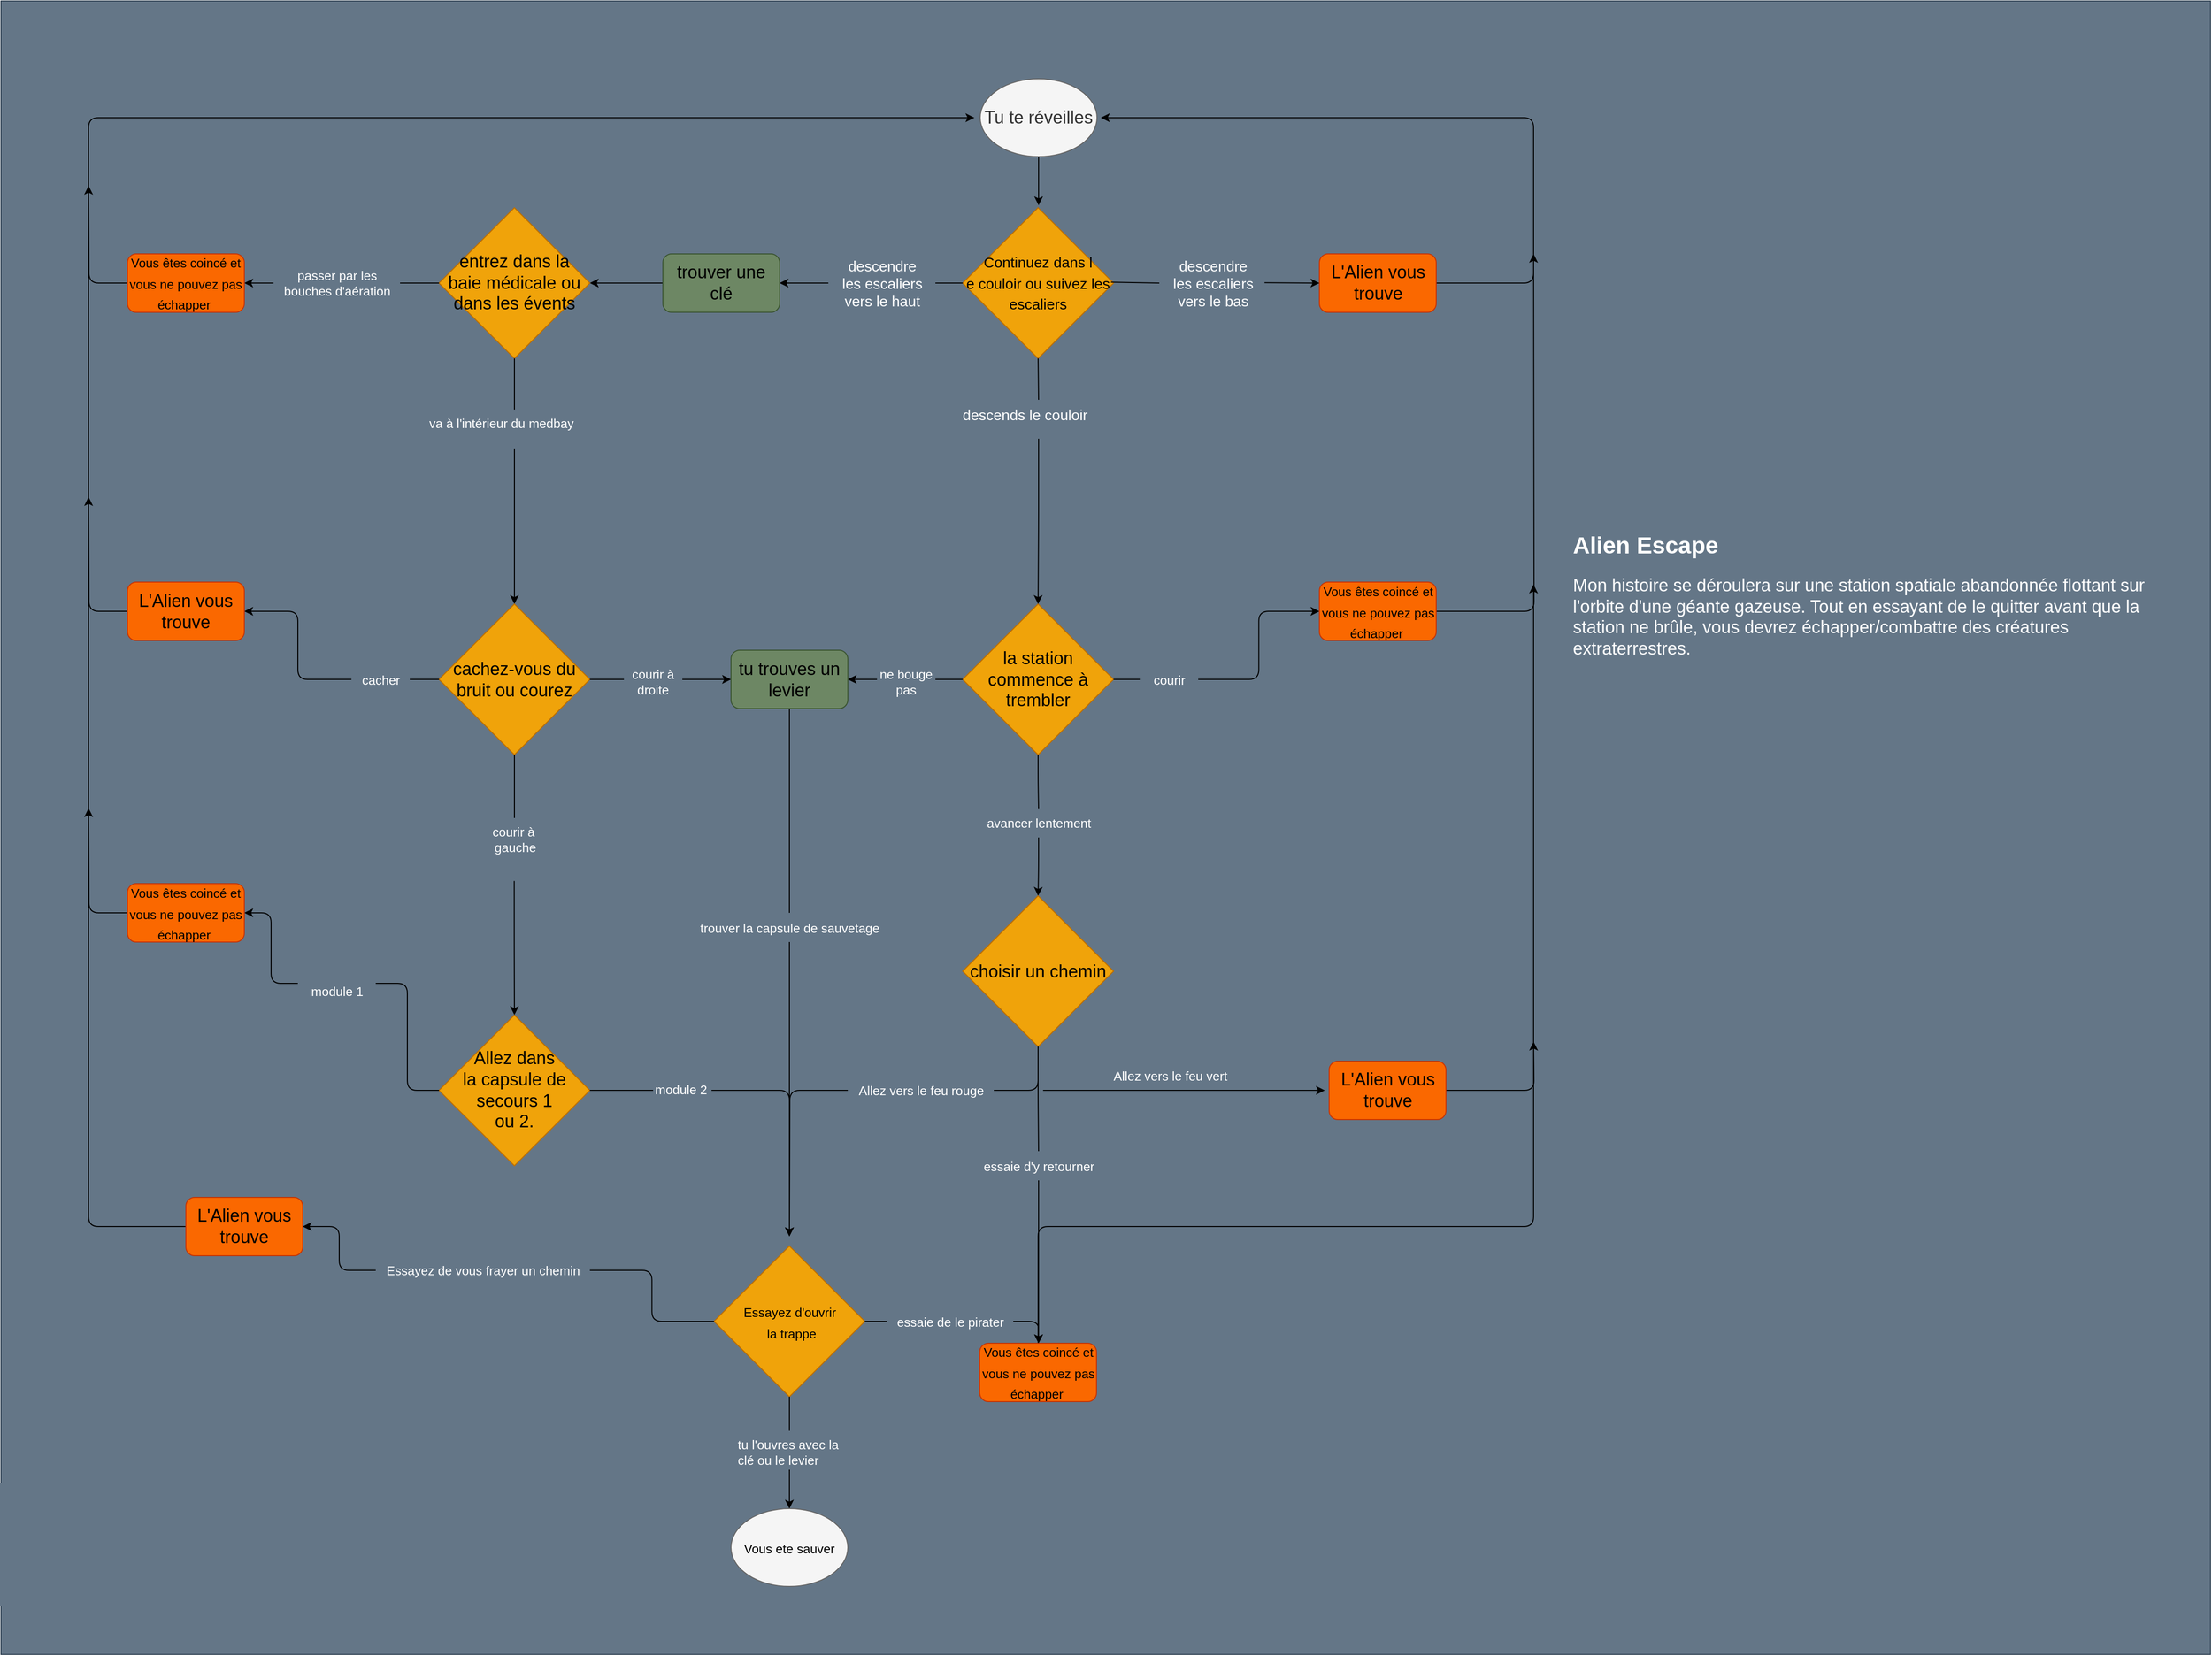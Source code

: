 <mxfile>
    <diagram id="TLE-RexDa8ssE1_A65L4" name="Page-1">
        <mxGraphModel dx="5165" dy="2868" grid="1" gridSize="10" guides="1" tooltips="1" connect="1" arrows="1" fold="1" page="1" pageScale="1" pageWidth="850" pageHeight="1100" math="0" shadow="0">
            <root>
                <mxCell id="0"/>
                <mxCell id="1" parent="0"/>
                <mxCell id="143" value="" style="rounded=0;whiteSpace=wrap;html=1;fontColor=#ffffff;fillColor=#647687;strokeColor=#314354;" vertex="1" parent="1">
                    <mxGeometry x="-640" y="110" width="2270" height="1700" as="geometry"/>
                </mxCell>
                <mxCell id="12" value="&lt;h1&gt;&lt;font color=&quot;#ffffff&quot;&gt;Alien Escape&lt;/font&gt;&lt;/h1&gt;&lt;p style=&quot;&quot;&gt;&lt;font color=&quot;#ffffff&quot; style=&quot;font-size: 18px;&quot;&gt;Mon histoire se déroulera sur une station spatiale abandonnée flottant sur l'orbite d'une géante gazeuse. Tout en essayant de le quitter avant que la station ne brûle, vous devrez échapper/combattre des créatures extraterrestres.&lt;/font&gt;&lt;/p&gt;" style="text;html=1;strokeColor=none;fillColor=none;spacing=5;spacingTop=-20;whiteSpace=wrap;overflow=hidden;rounded=0;" parent="1" vertex="1">
                    <mxGeometry x="970" y="650" width="620" height="150" as="geometry"/>
                </mxCell>
                <mxCell id="56" style="edgeStyle=orthogonalEdgeStyle;html=1;fontSize=18;fontColor=#000000;" parent="1" source="14" target="23" edge="1">
                    <mxGeometry relative="1" as="geometry"/>
                </mxCell>
                <mxCell id="14" value="&lt;font color=&quot;#000000&quot;&gt;trouver une clé&lt;/font&gt;" style="rounded=1;whiteSpace=wrap;html=1;strokeColor=#3A5431;fontSize=18;fillColor=#6d8764;fontColor=#ffffff;" parent="1" vertex="1">
                    <mxGeometry x="40" y="370" width="120" height="60" as="geometry"/>
                </mxCell>
                <mxCell id="26" style="edgeStyle=orthogonalEdgeStyle;html=1;fontSize=18;fontColor=#000000;" parent="1" source="15" edge="1">
                    <mxGeometry relative="1" as="geometry">
                        <mxPoint x="490" y="230" as="targetPoint"/>
                        <Array as="points">
                            <mxPoint x="934.5" y="400"/>
                        </Array>
                    </mxGeometry>
                </mxCell>
                <mxCell id="15" value="L'Alien vous trouve" style="rounded=1;whiteSpace=wrap;html=1;strokeColor=#C73500;fontSize=18;fillColor=#fa6800;fontColor=#000000;" parent="1" vertex="1">
                    <mxGeometry x="714.5" y="370" width="120" height="60" as="geometry"/>
                </mxCell>
                <mxCell id="19" style="edgeStyle=none;html=1;fontSize=18;exitX=0;exitY=0.5;exitDx=0;exitDy=0;entryX=1;entryY=0.5;entryDx=0;entryDy=0;startArrow=none;" parent="1" source="86" target="14" edge="1">
                    <mxGeometry relative="1" as="geometry">
                        <mxPoint x="260" y="409.5" as="targetPoint"/>
                        <mxPoint x="348" y="409.5" as="sourcePoint"/>
                    </mxGeometry>
                </mxCell>
                <mxCell id="20" style="edgeStyle=none;html=1;fontSize=18;entryX=0;entryY=0.5;entryDx=0;entryDy=0;exitX=0.983;exitY=0.494;exitDx=0;exitDy=0;exitPerimeter=0;startArrow=none;" parent="1" source="82" target="15" edge="1">
                    <mxGeometry relative="1" as="geometry">
                        <mxPoint x="570" y="409.5" as="targetPoint"/>
                        <mxPoint x="503" y="409.5" as="sourcePoint"/>
                    </mxGeometry>
                </mxCell>
                <mxCell id="17" value="&lt;font style=&quot;font-size: 15px;&quot;&gt;Continuez dans l&lt;br&gt;e couloir ou suivez les escaliers&lt;/font&gt;" style="rhombus;whiteSpace=wrap;html=1;strokeColor=#BD7000;fontSize=18;fillColor=#f0a30a;fontColor=#000000;" parent="1" vertex="1">
                    <mxGeometry x="348" y="322.5" width="155" height="155" as="geometry"/>
                </mxCell>
                <mxCell id="55" style="edgeStyle=orthogonalEdgeStyle;html=1;fontSize=18;fontColor=#000000;" parent="1" source="21" edge="1">
                    <mxGeometry relative="1" as="geometry">
                        <mxPoint x="426" y="320" as="targetPoint"/>
                    </mxGeometry>
                </mxCell>
                <mxCell id="21" value="Tu te réveilles" style="ellipse;whiteSpace=wrap;html=1;strokeColor=#666666;fontSize=18;fontColor=#333333;fillColor=#f5f5f5;" parent="1" vertex="1">
                    <mxGeometry x="366" y="190" width="120" height="80" as="geometry"/>
                </mxCell>
                <mxCell id="60" style="edgeStyle=orthogonalEdgeStyle;html=1;fontSize=18;fontColor=#000000;entryX=1;entryY=0.5;entryDx=0;entryDy=0;startArrow=none;" parent="1" source="112" target="32" edge="1">
                    <mxGeometry relative="1" as="geometry">
                        <mxPoint x="270" y="737.5" as="targetPoint"/>
                    </mxGeometry>
                </mxCell>
                <mxCell id="68" style="edgeStyle=orthogonalEdgeStyle;html=1;entryX=0;entryY=0.5;entryDx=0;entryDy=0;fontSize=18;fontColor=#000000;startArrow=none;" parent="1" source="110" target="31" edge="1">
                    <mxGeometry relative="1" as="geometry"/>
                </mxCell>
                <mxCell id="116" style="edgeStyle=orthogonalEdgeStyle;html=1;entryX=0.5;entryY=0;entryDx=0;entryDy=0;fontSize=13;fontColor=#FFFFFF;startArrow=none;" parent="1" source="115" target="35" edge="1">
                    <mxGeometry relative="1" as="geometry"/>
                </mxCell>
                <mxCell id="22" value="la station commence à trembler" style="rhombus;whiteSpace=wrap;html=1;strokeColor=#BD7000;fontSize=18;fillColor=#f0a30a;fontColor=#000000;" parent="1" vertex="1">
                    <mxGeometry x="348" y="730" width="155" height="155" as="geometry"/>
                </mxCell>
                <mxCell id="58" style="edgeStyle=orthogonalEdgeStyle;html=1;fontSize=18;fontColor=#000000;entryX=1;entryY=0.5;entryDx=0;entryDy=0;exitX=0;exitY=0.5;exitDx=0;exitDy=0;startArrow=none;" parent="1" source="94" target="28" edge="1">
                    <mxGeometry relative="1" as="geometry">
                        <mxPoint x="-250" y="400" as="targetPoint"/>
                        <mxPoint x="-250" y="400" as="sourcePoint"/>
                    </mxGeometry>
                </mxCell>
                <mxCell id="23" value="entrez dans la &lt;br&gt;baie médicale ou dans les évents" style="rhombus;whiteSpace=wrap;html=1;strokeColor=#BD7000;fontSize=18;fillColor=#f0a30a;fontColor=#000000;" parent="1" vertex="1">
                    <mxGeometry x="-190" y="322.5" width="155" height="155" as="geometry"/>
                </mxCell>
                <mxCell id="62" style="edgeStyle=orthogonalEdgeStyle;html=1;entryX=0.5;entryY=0;entryDx=0;entryDy=0;fontSize=18;fontColor=#000000;exitX=0.5;exitY=1;exitDx=0;exitDy=0;" parent="1" source="96" target="29" edge="1">
                    <mxGeometry relative="1" as="geometry">
                        <mxPoint x="-112.5" y="680" as="sourcePoint"/>
                    </mxGeometry>
                </mxCell>
                <mxCell id="80" style="edgeStyle=orthogonalEdgeStyle;html=1;fontSize=18;fontColor=#000000;" parent="1" source="28" edge="1">
                    <mxGeometry relative="1" as="geometry">
                        <mxPoint x="-550" y="300" as="targetPoint"/>
                    </mxGeometry>
                </mxCell>
                <mxCell id="28" value="&lt;font style=&quot;font-size: 13px;&quot;&gt;Vous êtes coincé et vous ne pouvez pas échapper&amp;nbsp;&lt;/font&gt;" style="rounded=1;whiteSpace=wrap;html=1;strokeColor=#C73500;fontSize=18;fillColor=#fa6800;fontColor=#000000;" parent="1" vertex="1">
                    <mxGeometry x="-510" y="370" width="120" height="60" as="geometry"/>
                </mxCell>
                <mxCell id="65" style="edgeStyle=orthogonalEdgeStyle;html=1;entryX=1;entryY=0.5;entryDx=0;entryDy=0;fontSize=18;fontColor=#000000;startArrow=none;" parent="1" source="108" target="30" edge="1">
                    <mxGeometry relative="1" as="geometry">
                        <mxPoint x="-250" y="737.5" as="sourcePoint"/>
                    </mxGeometry>
                </mxCell>
                <mxCell id="102" style="edgeStyle=orthogonalEdgeStyle;html=1;exitX=1;exitY=0.5;exitDx=0;exitDy=0;entryX=0;entryY=0.5;entryDx=0;entryDy=0;fontSize=13;fontColor=#FFFFFF;startArrow=none;" parent="1" source="99" target="32" edge="1">
                    <mxGeometry relative="1" as="geometry"/>
                </mxCell>
                <mxCell id="29" value="cachez-vous du bruit ou courez" style="rhombus;whiteSpace=wrap;html=1;strokeColor=#BD7000;fontSize=18;fillColor=#f0a30a;fontColor=#000000;" parent="1" vertex="1">
                    <mxGeometry x="-190" y="730" width="155" height="155" as="geometry"/>
                </mxCell>
                <mxCell id="79" style="edgeStyle=orthogonalEdgeStyle;html=1;fontSize=18;fontColor=#000000;" parent="1" source="30" edge="1">
                    <mxGeometry relative="1" as="geometry">
                        <mxPoint x="-550" y="620" as="targetPoint"/>
                    </mxGeometry>
                </mxCell>
                <mxCell id="30" value="L'Alien vous trouve" style="rounded=1;whiteSpace=wrap;html=1;strokeColor=#C73500;fontSize=18;fillColor=#fa6800;fontColor=#000000;" parent="1" vertex="1">
                    <mxGeometry x="-510" y="707.5" width="120" height="60" as="geometry"/>
                </mxCell>
                <mxCell id="45" style="edgeStyle=orthogonalEdgeStyle;html=1;fontSize=18;fontColor=#000000;" parent="1" source="31" edge="1">
                    <mxGeometry relative="1" as="geometry">
                        <mxPoint x="934.5" y="370" as="targetPoint"/>
                    </mxGeometry>
                </mxCell>
                <mxCell id="31" value="&lt;span style=&quot;font-size: 13px;&quot;&gt;Vous êtes coincé et vous ne pouvez pas échapper&amp;nbsp;&lt;/span&gt;" style="rounded=1;whiteSpace=wrap;html=1;strokeColor=#C73500;fontSize=18;fillColor=#fa6800;fontColor=#000000;" parent="1" vertex="1">
                    <mxGeometry x="714.5" y="707.5" width="120" height="60" as="geometry"/>
                </mxCell>
                <mxCell id="61" style="edgeStyle=orthogonalEdgeStyle;html=1;fontSize=18;fontColor=#000000;startArrow=none;" parent="1" source="122" edge="1">
                    <mxGeometry relative="1" as="geometry">
                        <mxPoint x="170" y="1380" as="targetPoint"/>
                    </mxGeometry>
                </mxCell>
                <mxCell id="32" value="&lt;font color=&quot;#000000&quot;&gt;tu trouves un levier&lt;/font&gt;" style="rounded=1;whiteSpace=wrap;html=1;strokeColor=#3A5431;fontSize=18;fillColor=#6d8764;fontColor=#ffffff;" parent="1" vertex="1">
                    <mxGeometry x="110" y="777.5" width="120" height="60" as="geometry"/>
                </mxCell>
                <mxCell id="49" style="edgeStyle=orthogonalEdgeStyle;html=1;fontSize=18;fontColor=#000000;startArrow=none;" parent="1" source="124" edge="1">
                    <mxGeometry relative="1" as="geometry">
                        <mxPoint x="170" y="1380" as="targetPoint"/>
                        <Array as="points"/>
                    </mxGeometry>
                </mxCell>
                <mxCell id="52" style="edgeStyle=orthogonalEdgeStyle;html=1;fontSize=18;fontColor=#000000;startArrow=none;" parent="1" source="134" edge="1">
                    <mxGeometry relative="1" as="geometry">
                        <mxPoint x="426" y="1490" as="targetPoint"/>
                    </mxGeometry>
                </mxCell>
                <mxCell id="132" style="edgeStyle=orthogonalEdgeStyle;html=1;fontSize=13;fontColor=#FFFFFF;startArrow=none;" parent="1" source="126" edge="1">
                    <mxGeometry relative="1" as="geometry">
                        <mxPoint x="720" y="1230" as="targetPoint"/>
                        <Array as="points">
                            <mxPoint x="426" y="1230"/>
                        </Array>
                    </mxGeometry>
                </mxCell>
                <mxCell id="35" value="&lt;div&gt;&lt;span style=&quot;background-color: initial;&quot;&gt;choisir un chemin&lt;/span&gt;&lt;br&gt;&lt;/div&gt;" style="rhombus;whiteSpace=wrap;html=1;strokeColor=#BD7000;fontSize=18;fillColor=#f0a30a;fontColor=#000000;" parent="1" vertex="1">
                    <mxGeometry x="348" y="1030" width="155" height="155" as="geometry"/>
                </mxCell>
                <mxCell id="54" style="edgeStyle=orthogonalEdgeStyle;html=1;fontSize=18;fontColor=#000000;" parent="1" source="36" edge="1">
                    <mxGeometry relative="1" as="geometry">
                        <mxPoint x="934.5" y="1180" as="targetPoint"/>
                    </mxGeometry>
                </mxCell>
                <mxCell id="36" value="L'Alien vous trouve" style="rounded=1;whiteSpace=wrap;html=1;strokeColor=#C73500;fontSize=18;fillColor=#fa6800;fontColor=#000000;" parent="1" vertex="1">
                    <mxGeometry x="724.5" y="1200" width="120" height="60" as="geometry"/>
                </mxCell>
                <mxCell id="53" style="edgeStyle=orthogonalEdgeStyle;html=1;fontSize=18;fontColor=#000000;" parent="1" source="37" edge="1">
                    <mxGeometry relative="1" as="geometry">
                        <mxPoint x="934.5" y="710" as="targetPoint"/>
                        <mxPoint x="490" y="1370" as="sourcePoint"/>
                        <Array as="points">
                            <mxPoint x="934" y="1370"/>
                        </Array>
                    </mxGeometry>
                </mxCell>
                <mxCell id="37" value="&lt;span style=&quot;font-size: 13px;&quot;&gt;Vous êtes coincé et vous ne pouvez pas échapper&amp;nbsp;&lt;/span&gt;" style="rounded=1;whiteSpace=wrap;html=1;strokeColor=#C73500;fontSize=18;fillColor=#fa6800;fontColor=#000000;" parent="1" vertex="1">
                    <mxGeometry x="365.5" y="1490" width="120" height="60" as="geometry"/>
                </mxCell>
                <mxCell id="64" style="edgeStyle=orthogonalEdgeStyle;html=1;entryX=0.5;entryY=0;entryDx=0;entryDy=0;fontSize=18;fontColor=#000000;exitX=0.497;exitY=1.079;exitDx=0;exitDy=0;exitPerimeter=0;" parent="1" source="100" target="41" edge="1">
                    <mxGeometry relative="1" as="geometry">
                        <mxPoint x="-112.5" y="1050" as="sourcePoint"/>
                    </mxGeometry>
                </mxCell>
                <mxCell id="66" style="edgeStyle=orthogonalEdgeStyle;html=1;entryX=1;entryY=0.5;entryDx=0;entryDy=0;fontSize=18;fontColor=#000000;exitX=0;exitY=0.5;exitDx=0;exitDy=0;startArrow=none;" parent="1" source="118" target="43" edge="1">
                    <mxGeometry relative="1" as="geometry">
                        <mxPoint x="-250" y="1047.5" as="sourcePoint"/>
                    </mxGeometry>
                </mxCell>
                <mxCell id="67" style="edgeStyle=orthogonalEdgeStyle;html=1;fontSize=18;fontColor=#000000;startArrow=none;" parent="1" source="120" edge="1">
                    <mxGeometry relative="1" as="geometry">
                        <mxPoint x="170" y="1380" as="targetPoint"/>
                        <Array as="points">
                            <mxPoint x="170" y="1230"/>
                        </Array>
                    </mxGeometry>
                </mxCell>
                <mxCell id="41" value="Allez dans &lt;br&gt;la capsule de secours 1 &lt;br&gt;ou 2." style="rhombus;whiteSpace=wrap;html=1;strokeColor=#BD7000;fontSize=18;fillColor=#f0a30a;fontColor=#000000;" parent="1" vertex="1">
                    <mxGeometry x="-190" y="1152.5" width="155" height="155" as="geometry"/>
                </mxCell>
                <mxCell id="78" style="edgeStyle=orthogonalEdgeStyle;html=1;fontSize=18;fontColor=#000000;" parent="1" source="43" edge="1">
                    <mxGeometry relative="1" as="geometry">
                        <mxPoint x="-550" y="940" as="targetPoint"/>
                    </mxGeometry>
                </mxCell>
                <mxCell id="43" value="&lt;span style=&quot;font-size: 13px;&quot;&gt;Vous êtes coincé et vous ne pouvez pas échapper&amp;nbsp;&lt;/span&gt;" style="rounded=1;whiteSpace=wrap;html=1;strokeColor=#C73500;fontSize=18;fillColor=#fa6800;fontColor=#000000;" parent="1" vertex="1">
                    <mxGeometry x="-510" y="1017.5" width="120" height="60" as="geometry"/>
                </mxCell>
                <mxCell id="71" style="edgeStyle=orthogonalEdgeStyle;html=1;fontSize=18;fontColor=#000000;exitX=1;exitY=0.5;exitDx=0;exitDy=0;startArrow=none;" parent="1" source="139" target="37" edge="1">
                    <mxGeometry relative="1" as="geometry">
                        <mxPoint x="430" y="1370" as="targetPoint"/>
                        <Array as="points">
                            <mxPoint x="426" y="1468"/>
                        </Array>
                    </mxGeometry>
                </mxCell>
                <mxCell id="72" style="edgeStyle=orthogonalEdgeStyle;html=1;fontSize=18;fontColor=#000000;entryX=1;entryY=0.5;entryDx=0;entryDy=0;startArrow=none;" parent="1" source="141" target="73" edge="1">
                    <mxGeometry relative="1" as="geometry">
                        <mxPoint x="-170" y="1370" as="targetPoint"/>
                    </mxGeometry>
                </mxCell>
                <mxCell id="76" style="edgeStyle=orthogonalEdgeStyle;html=1;entryX=0.5;entryY=0;entryDx=0;entryDy=0;fontSize=18;fontColor=#000000;startArrow=none;" parent="1" source="136" target="75" edge="1">
                    <mxGeometry relative="1" as="geometry"/>
                </mxCell>
                <mxCell id="69" value="&lt;span style=&quot;font-size: 13px; text-align: left;&quot;&gt;Essayez d'ouvrir&lt;br&gt;&amp;nbsp;la trappe&lt;/span&gt;" style="rhombus;whiteSpace=wrap;html=1;strokeColor=#BD7000;fontSize=18;fillColor=#f0a30a;fontColor=#000000;" parent="1" vertex="1">
                    <mxGeometry x="92.5" y="1390" width="155" height="155" as="geometry"/>
                </mxCell>
                <mxCell id="77" style="edgeStyle=orthogonalEdgeStyle;html=1;fontSize=18;fontColor=#000000;" parent="1" source="73" edge="1">
                    <mxGeometry relative="1" as="geometry">
                        <mxPoint x="360" y="230" as="targetPoint"/>
                        <Array as="points">
                            <mxPoint x="-550" y="1370"/>
                            <mxPoint x="-550" y="230"/>
                        </Array>
                    </mxGeometry>
                </mxCell>
                <mxCell id="73" value="L'Alien vous trouve" style="rounded=1;whiteSpace=wrap;html=1;strokeColor=#C73500;fontSize=18;fillColor=#fa6800;fontColor=#000000;" parent="1" vertex="1">
                    <mxGeometry x="-450" y="1340" width="120" height="60" as="geometry"/>
                </mxCell>
                <mxCell id="75" value="&lt;span style=&quot;font-size: 13px; text-align: left;&quot;&gt;&lt;font color=&quot;#000000&quot;&gt;Vous ete sauver&lt;/font&gt;&lt;/span&gt;" style="ellipse;whiteSpace=wrap;html=1;strokeColor=#666666;fontSize=18;fillColor=#f5f5f5;fontColor=#333333;" parent="1" vertex="1">
                    <mxGeometry x="110" y="1660" width="120" height="80" as="geometry"/>
                </mxCell>
                <mxCell id="83" value="" style="edgeStyle=none;html=1;fontSize=18;entryX=0;entryY=0.5;entryDx=0;entryDy=0;exitX=0.983;exitY=0.494;exitDx=0;exitDy=0;exitPerimeter=0;endArrow=none;" parent="1" source="17" target="82" edge="1">
                    <mxGeometry relative="1" as="geometry">
                        <mxPoint x="714.5" y="400" as="targetPoint"/>
                        <mxPoint x="500.365" y="399.07" as="sourcePoint"/>
                    </mxGeometry>
                </mxCell>
                <mxCell id="82" value="&lt;font color=&quot;#ffffff&quot;&gt;descendre &lt;br&gt;les escaliers&lt;br&gt;vers le bas&lt;br&gt;&lt;/font&gt;" style="text;html=1;align=center;verticalAlign=middle;resizable=0;points=[];autosize=1;strokeColor=none;fillColor=none;fontSize=15;fontColor=#000000;" parent="1" vertex="1">
                    <mxGeometry x="550" y="365" width="110" height="70" as="geometry"/>
                </mxCell>
                <mxCell id="87" value="" style="edgeStyle=none;html=1;fontSize=18;exitX=0;exitY=0.5;exitDx=0;exitDy=0;entryX=1;entryY=0.5;entryDx=0;entryDy=0;endArrow=none;" parent="1" source="17" target="86" edge="1">
                    <mxGeometry relative="1" as="geometry">
                        <mxPoint x="160.0" y="400" as="targetPoint"/>
                        <mxPoint x="348" y="400" as="sourcePoint"/>
                    </mxGeometry>
                </mxCell>
                <mxCell id="86" value="descendre&lt;br&gt;les escaliers&lt;br&gt;vers le haut" style="text;html=1;align=center;verticalAlign=middle;resizable=0;points=[];autosize=1;strokeColor=none;fillColor=none;fontSize=15;fontColor=#FFFFFF;" parent="1" vertex="1">
                    <mxGeometry x="210" y="365" width="110" height="70" as="geometry"/>
                </mxCell>
                <mxCell id="91" value="" style="edgeStyle=none;html=1;entryX=0.5;entryY=0;entryDx=0;entryDy=0;fontSize=18;exitX=0.5;exitY=1;exitDx=0;exitDy=0;endArrow=none;" parent="1" source="17" target="88" edge="1">
                    <mxGeometry relative="1" as="geometry">
                        <mxPoint x="425.5" y="477.5" as="sourcePoint"/>
                        <mxPoint x="425" y="620" as="targetPoint"/>
                    </mxGeometry>
                </mxCell>
                <mxCell id="98" style="edgeStyle=orthogonalEdgeStyle;html=1;entryX=0.5;entryY=0;entryDx=0;entryDy=0;fontSize=13;fontColor=#FFFFFF;" parent="1" source="88" target="22" edge="1">
                    <mxGeometry relative="1" as="geometry"/>
                </mxCell>
                <mxCell id="88" value="descends le couloir" style="text;whiteSpace=wrap;html=1;fontSize=15;fontColor=#FFFFFF;" parent="1" vertex="1">
                    <mxGeometry x="346" y="520" width="160" height="40" as="geometry"/>
                </mxCell>
                <mxCell id="95" value="" style="edgeStyle=orthogonalEdgeStyle;html=1;fontSize=18;fontColor=#000000;entryX=1;entryY=0.5;entryDx=0;entryDy=0;exitX=0;exitY=0.5;exitDx=0;exitDy=0;endArrow=none;" parent="1" source="23" target="94" edge="1">
                    <mxGeometry relative="1" as="geometry">
                        <mxPoint x="-390" y="400" as="targetPoint"/>
                        <mxPoint x="-190" y="400" as="sourcePoint"/>
                    </mxGeometry>
                </mxCell>
                <mxCell id="94" value="&lt;span style=&quot;&quot;&gt;passer par les&lt;/span&gt;&lt;br style=&quot;&quot;&gt;&lt;span style=&quot;&quot;&gt;bouches d'aération&lt;/span&gt;" style="text;html=1;align=center;verticalAlign=middle;resizable=0;points=[];autosize=1;strokeColor=none;fillColor=none;fontSize=13;fontColor=#FFFFFF;" parent="1" vertex="1">
                    <mxGeometry x="-360" y="380" width="130" height="40" as="geometry"/>
                </mxCell>
                <mxCell id="97" value="" style="edgeStyle=orthogonalEdgeStyle;html=1;entryX=0.5;entryY=0;entryDx=0;entryDy=0;fontSize=18;fontColor=#000000;endArrow=none;" parent="1" source="23" target="96" edge="1">
                    <mxGeometry relative="1" as="geometry">
                        <mxPoint x="-112.5" y="477.5" as="sourcePoint"/>
                        <mxPoint x="-112.5" y="620" as="targetPoint"/>
                    </mxGeometry>
                </mxCell>
                <mxCell id="96" value="va à l'intérieur du medbay" style="text;whiteSpace=wrap;html=1;fontSize=13;fontColor=#FFFFFF;" parent="1" vertex="1">
                    <mxGeometry x="-202.5" y="530" width="180" height="40" as="geometry"/>
                </mxCell>
                <mxCell id="103" value="" style="edgeStyle=orthogonalEdgeStyle;html=1;exitX=1;exitY=0.5;exitDx=0;exitDy=0;entryX=0;entryY=0.5;entryDx=0;entryDy=0;fontSize=13;fontColor=#FFFFFF;endArrow=none;" parent="1" source="29" target="99" edge="1">
                    <mxGeometry relative="1" as="geometry">
                        <mxPoint x="-35" y="807.5" as="sourcePoint"/>
                        <mxPoint x="100" y="807.5" as="targetPoint"/>
                    </mxGeometry>
                </mxCell>
                <mxCell id="99" value="courir à &lt;br&gt;droite" style="text;whiteSpace=wrap;html=1;fontSize=13;fontColor=#FFFFFF;align=center;" parent="1" vertex="1">
                    <mxGeometry y="787.5" width="60" height="40" as="geometry"/>
                </mxCell>
                <mxCell id="107" value="" style="edgeStyle=orthogonalEdgeStyle;html=1;entryX=0.5;entryY=0;entryDx=0;entryDy=0;fontSize=13;fontColor=#FFFFFF;endArrow=none;" parent="1" source="29" target="100" edge="1">
                    <mxGeometry relative="1" as="geometry">
                        <mxPoint x="-112.5" y="885.0" as="sourcePoint"/>
                        <mxPoint x="-112.5" y="970" as="targetPoint"/>
                    </mxGeometry>
                </mxCell>
                <mxCell id="100" value="&lt;div&gt;courir à&amp;nbsp;&lt;/div&gt;&lt;div&gt;gauche&lt;/div&gt;&lt;div&gt;&lt;br&gt;&lt;/div&gt;" style="text;html=1;align=center;verticalAlign=middle;resizable=0;points=[];autosize=1;strokeColor=none;fillColor=none;fontSize=13;fontColor=#FFFFFF;" parent="1" vertex="1">
                    <mxGeometry x="-147.5" y="950" width="70" height="60" as="geometry"/>
                </mxCell>
                <mxCell id="109" value="" style="edgeStyle=orthogonalEdgeStyle;html=1;entryX=1;entryY=0.5;entryDx=0;entryDy=0;fontSize=18;fontColor=#000000;endArrow=none;" parent="1" source="29" target="108" edge="1">
                    <mxGeometry relative="1" as="geometry">
                        <mxPoint x="-189.978" y="807.522" as="sourcePoint"/>
                        <mxPoint x="-390.0" y="737.5" as="targetPoint"/>
                    </mxGeometry>
                </mxCell>
                <mxCell id="108" value="cacher" style="text;html=1;align=center;verticalAlign=middle;resizable=0;points=[];autosize=1;strokeColor=none;fillColor=none;fontSize=13;fontColor=#FFFFFF;" parent="1" vertex="1">
                    <mxGeometry x="-280" y="792.5" width="60" height="30" as="geometry"/>
                </mxCell>
                <mxCell id="111" value="" style="edgeStyle=orthogonalEdgeStyle;html=1;entryX=0;entryY=0.5;entryDx=0;entryDy=0;fontSize=18;fontColor=#000000;endArrow=none;" parent="1" source="22" target="110" edge="1">
                    <mxGeometry relative="1" as="geometry">
                        <mxPoint x="502.978" y="807.522" as="sourcePoint"/>
                        <mxPoint x="714.5" y="737.5" as="targetPoint"/>
                    </mxGeometry>
                </mxCell>
                <mxCell id="110" value="&lt;font color=&quot;#ffffff&quot;&gt;courir&lt;/font&gt;" style="text;html=1;align=center;verticalAlign=middle;resizable=0;points=[];autosize=1;strokeColor=none;fillColor=none;fontSize=13;fontColor=#000000;" parent="1" vertex="1">
                    <mxGeometry x="530" y="792.5" width="60" height="30" as="geometry"/>
                </mxCell>
                <mxCell id="114" value="" style="edgeStyle=orthogonalEdgeStyle;html=1;fontSize=18;fontColor=#000000;entryX=1;entryY=0.5;entryDx=0;entryDy=0;endArrow=none;" parent="1" source="22" target="112" edge="1">
                    <mxGeometry relative="1" as="geometry">
                        <mxPoint x="230" y="807.5" as="targetPoint"/>
                        <mxPoint x="348" y="807.5" as="sourcePoint"/>
                    </mxGeometry>
                </mxCell>
                <mxCell id="112" value="ne bouge pas" style="text;whiteSpace=wrap;html=1;fontSize=13;fontColor=#FFFFFF;align=center;" parent="1" vertex="1">
                    <mxGeometry x="260" y="787.5" width="60" height="40" as="geometry"/>
                </mxCell>
                <mxCell id="117" value="" style="edgeStyle=orthogonalEdgeStyle;html=1;entryX=0.5;entryY=0;entryDx=0;entryDy=0;fontSize=13;fontColor=#FFFFFF;endArrow=none;" parent="1" source="22" target="115" edge="1">
                    <mxGeometry relative="1" as="geometry">
                        <mxPoint x="425.522" y="884.978" as="sourcePoint"/>
                        <mxPoint x="426" y="1040" as="targetPoint"/>
                    </mxGeometry>
                </mxCell>
                <mxCell id="115" value="avancer lentement" style="text;html=1;align=center;verticalAlign=middle;resizable=0;points=[];autosize=1;strokeColor=none;fillColor=none;fontSize=13;fontColor=#FFFFFF;" parent="1" vertex="1">
                    <mxGeometry x="361" y="940" width="130" height="30" as="geometry"/>
                </mxCell>
                <mxCell id="119" value="" style="edgeStyle=orthogonalEdgeStyle;html=1;entryX=1;entryY=0.5;entryDx=0;entryDy=0;fontSize=18;fontColor=#000000;exitX=0;exitY=0.5;exitDx=0;exitDy=0;endArrow=none;" parent="1" source="41" target="118" edge="1">
                    <mxGeometry relative="1" as="geometry">
                        <mxPoint x="-190" y="1230" as="sourcePoint"/>
                        <mxPoint x="-390.0" y="1047.5" as="targetPoint"/>
                    </mxGeometry>
                </mxCell>
                <mxCell id="118" value="&lt;div&gt;&lt;br&gt;&lt;/div&gt;&lt;div&gt;module 1&lt;/div&gt;" style="text;html=1;align=center;verticalAlign=middle;resizable=0;points=[];autosize=1;strokeColor=none;fillColor=none;fontSize=13;fontColor=#FFFFFF;" parent="1" vertex="1">
                    <mxGeometry x="-335" y="1100" width="80" height="40" as="geometry"/>
                </mxCell>
                <mxCell id="121" value="" style="edgeStyle=orthogonalEdgeStyle;html=1;fontSize=18;fontColor=#000000;endArrow=none;" parent="1" source="41" target="120" edge="1">
                    <mxGeometry relative="1" as="geometry">
                        <mxPoint x="170" y="1290" as="targetPoint"/>
                        <mxPoint x="-35.043" y="1229.957" as="sourcePoint"/>
                        <Array as="points"/>
                    </mxGeometry>
                </mxCell>
                <mxCell id="120" value="module 2" style="text;whiteSpace=wrap;html=1;fontSize=13;fontColor=#FFFFFF;" parent="1" vertex="1">
                    <mxGeometry x="30" y="1215" width="60" height="30" as="geometry"/>
                </mxCell>
                <mxCell id="123" value="" style="edgeStyle=orthogonalEdgeStyle;html=1;fontSize=18;fontColor=#000000;endArrow=none;" parent="1" source="32" target="122" edge="1">
                    <mxGeometry relative="1" as="geometry">
                        <mxPoint x="170" y="1290" as="targetPoint"/>
                        <mxPoint x="170" y="837.5" as="sourcePoint"/>
                    </mxGeometry>
                </mxCell>
                <mxCell id="122" value="trouver la capsule de sauvetage" style="text;html=1;align=center;verticalAlign=middle;resizable=0;points=[];autosize=1;strokeColor=none;fillColor=none;fontSize=13;fontColor=#FFFFFF;" parent="1" vertex="1">
                    <mxGeometry x="65" y="1047.5" width="210" height="30" as="geometry"/>
                </mxCell>
                <mxCell id="125" value="" style="edgeStyle=orthogonalEdgeStyle;html=1;fontSize=18;fontColor=#000000;endArrow=none;" parent="1" source="35" target="124" edge="1">
                    <mxGeometry relative="1" as="geometry">
                        <mxPoint x="170" y="1290" as="targetPoint"/>
                        <mxPoint x="425.522" y="1184.978" as="sourcePoint"/>
                        <Array as="points">
                            <mxPoint x="426" y="1230"/>
                        </Array>
                    </mxGeometry>
                </mxCell>
                <mxCell id="124" value="Allez vers le feu rouge" style="text;html=1;align=center;verticalAlign=middle;resizable=0;points=[];autosize=1;strokeColor=none;fillColor=none;fontSize=13;fontColor=#FFFFFF;" parent="1" vertex="1">
                    <mxGeometry x="230" y="1215" width="150" height="30" as="geometry"/>
                </mxCell>
                <mxCell id="126" value="Allez vers le feu vert" style="text;html=1;align=center;verticalAlign=middle;resizable=0;points=[];autosize=1;strokeColor=none;fillColor=none;fontSize=13;fontColor=#FFFFFF;" parent="1" vertex="1">
                    <mxGeometry x="491" y="1200" width="140" height="30" as="geometry"/>
                </mxCell>
                <mxCell id="135" value="" style="edgeStyle=orthogonalEdgeStyle;html=1;fontSize=18;fontColor=#000000;endArrow=none;" parent="1" source="35" target="134" edge="1">
                    <mxGeometry relative="1" as="geometry">
                        <mxPoint x="426" y="1410" as="targetPoint"/>
                        <mxPoint x="425.522" y="1184.978" as="sourcePoint"/>
                    </mxGeometry>
                </mxCell>
                <mxCell id="134" value="essaie d'y retourner" style="text;html=1;align=center;verticalAlign=middle;resizable=0;points=[];autosize=1;strokeColor=none;fillColor=none;fontSize=13;fontColor=#FFFFFF;" parent="1" vertex="1">
                    <mxGeometry x="356" y="1292.5" width="140" height="30" as="geometry"/>
                </mxCell>
                <mxCell id="137" value="" style="edgeStyle=orthogonalEdgeStyle;html=1;entryX=0.5;entryY=0;entryDx=0;entryDy=0;fontSize=18;fontColor=#000000;endArrow=none;" parent="1" source="69" target="136" edge="1">
                    <mxGeometry relative="1" as="geometry">
                        <mxPoint x="170" y="1545" as="sourcePoint"/>
                        <mxPoint x="170" y="1660" as="targetPoint"/>
                    </mxGeometry>
                </mxCell>
                <mxCell id="136" value="tu l'ouvres avec la clé ou le levier" style="text;whiteSpace=wrap;html=1;fontSize=13;fontColor=#FFFFFF;" parent="1" vertex="1">
                    <mxGeometry x="115" y="1580" width="110" height="40" as="geometry"/>
                </mxCell>
                <mxCell id="140" value="" style="edgeStyle=orthogonalEdgeStyle;html=1;fontSize=18;fontColor=#000000;exitX=1;exitY=0.5;exitDx=0;exitDy=0;endArrow=none;" parent="1" source="69" target="139" edge="1">
                    <mxGeometry relative="1" as="geometry">
                        <mxPoint x="425.957" y="1490" as="targetPoint"/>
                        <mxPoint x="247.5" y="1467.5" as="sourcePoint"/>
                        <Array as="points"/>
                    </mxGeometry>
                </mxCell>
                <mxCell id="139" value="&lt;font color=&quot;#ffffff&quot;&gt;essaie de le pirater&lt;/font&gt;" style="text;html=1;align=center;verticalAlign=middle;resizable=0;points=[];autosize=1;strokeColor=none;fillColor=none;fontSize=13;fontColor=#000000;" parent="1" vertex="1">
                    <mxGeometry x="270" y="1452.5" width="130" height="30" as="geometry"/>
                </mxCell>
                <mxCell id="142" value="" style="edgeStyle=orthogonalEdgeStyle;html=1;fontSize=18;fontColor=#000000;entryX=1;entryY=0.5;entryDx=0;entryDy=0;endArrow=none;" parent="1" source="69" target="141" edge="1">
                    <mxGeometry relative="1" as="geometry">
                        <mxPoint x="-330.0" y="1370" as="targetPoint"/>
                        <mxPoint x="92.522" y="1467.522" as="sourcePoint"/>
                    </mxGeometry>
                </mxCell>
                <mxCell id="141" value="Essayez de vous frayer un chemin" style="text;html=1;align=center;verticalAlign=middle;resizable=0;points=[];autosize=1;strokeColor=none;fillColor=none;fontSize=13;fontColor=#FFFFFF;" parent="1" vertex="1">
                    <mxGeometry x="-255" y="1400" width="220" height="30" as="geometry"/>
                </mxCell>
            </root>
        </mxGraphModel>
    </diagram>
</mxfile>